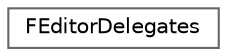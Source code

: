 digraph "Graphical Class Hierarchy"
{
 // INTERACTIVE_SVG=YES
 // LATEX_PDF_SIZE
  bgcolor="transparent";
  edge [fontname=Helvetica,fontsize=10,labelfontname=Helvetica,labelfontsize=10];
  node [fontname=Helvetica,fontsize=10,shape=box,height=0.2,width=0.4];
  rankdir="LR";
  Node0 [id="Node000000",label="FEditorDelegates",height=0.2,width=0.4,color="grey40", fillcolor="white", style="filled",URL="$d3/db4/structFEditorDelegates.html",tooltip="FEditorDelegates Delegates used by the editor."];
}
